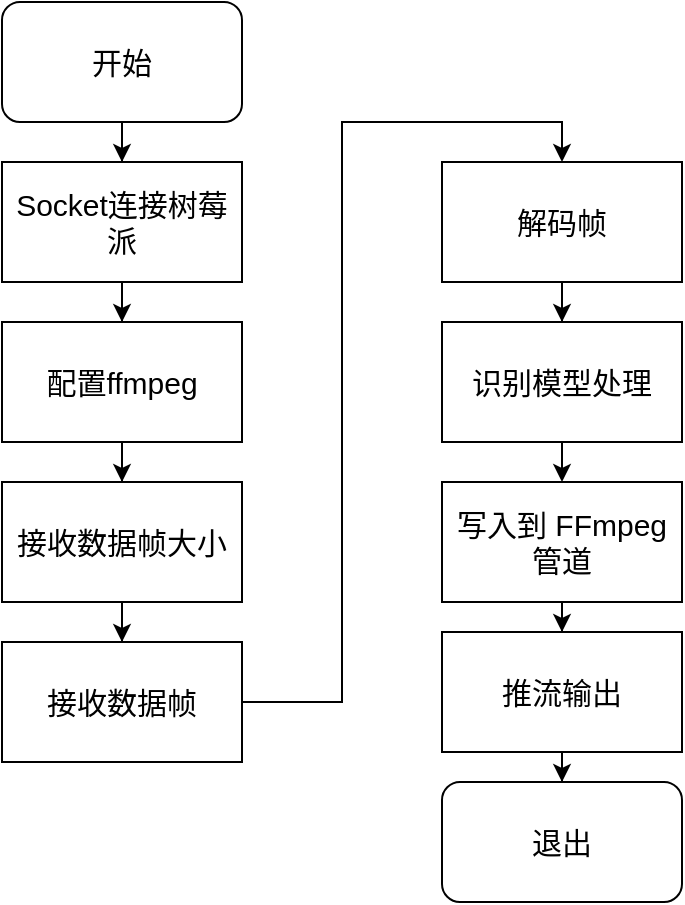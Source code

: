 <mxfile version="27.0.6">
  <diagram name="第 1 页" id="514Md6DXC9hAO1YXlTdL">
    <mxGraphModel dx="973" dy="634" grid="1" gridSize="10" guides="1" tooltips="1" connect="1" arrows="1" fold="1" page="1" pageScale="1" pageWidth="827" pageHeight="1169" math="0" shadow="0">
      <root>
        <mxCell id="0" />
        <mxCell id="1" parent="0" />
        <mxCell id="ZjRWoAaIT7qbtE4063Ie-45" style="edgeStyle=orthogonalEdgeStyle;rounded=0;orthogonalLoop=1;jettySize=auto;html=1;exitX=0.5;exitY=1;exitDx=0;exitDy=0;fontSize=15;" edge="1" parent="1" source="ZjRWoAaIT7qbtE4063Ie-46" target="ZjRWoAaIT7qbtE4063Ie-48">
          <mxGeometry relative="1" as="geometry">
            <mxPoint x="400" y="520" as="targetPoint" />
          </mxGeometry>
        </mxCell>
        <mxCell id="ZjRWoAaIT7qbtE4063Ie-46" value="开始" style="rounded=1;whiteSpace=wrap;html=1;fontSize=15;" vertex="1" parent="1">
          <mxGeometry x="340" y="420" width="120" height="60" as="geometry" />
        </mxCell>
        <mxCell id="ZjRWoAaIT7qbtE4063Ie-47" style="edgeStyle=orthogonalEdgeStyle;rounded=0;orthogonalLoop=1;jettySize=auto;html=1;exitX=0.5;exitY=1;exitDx=0;exitDy=0;fontSize=15;" edge="1" parent="1" source="ZjRWoAaIT7qbtE4063Ie-48" target="ZjRWoAaIT7qbtE4063Ie-50">
          <mxGeometry relative="1" as="geometry">
            <mxPoint x="400" y="600" as="targetPoint" />
          </mxGeometry>
        </mxCell>
        <mxCell id="ZjRWoAaIT7qbtE4063Ie-48" value="Socket连接树莓派" style="rounded=0;whiteSpace=wrap;html=1;fontSize=15;" vertex="1" parent="1">
          <mxGeometry x="340" y="500" width="120" height="60" as="geometry" />
        </mxCell>
        <mxCell id="ZjRWoAaIT7qbtE4063Ie-49" style="edgeStyle=orthogonalEdgeStyle;rounded=0;orthogonalLoop=1;jettySize=auto;html=1;exitX=0.5;exitY=1;exitDx=0;exitDy=0;fontSize=15;" edge="1" parent="1" source="ZjRWoAaIT7qbtE4063Ie-50" target="ZjRWoAaIT7qbtE4063Ie-52">
          <mxGeometry relative="1" as="geometry">
            <mxPoint x="400" y="690" as="targetPoint" />
          </mxGeometry>
        </mxCell>
        <mxCell id="ZjRWoAaIT7qbtE4063Ie-50" value="配置ffmpeg" style="rounded=0;whiteSpace=wrap;html=1;fontSize=15;" vertex="1" parent="1">
          <mxGeometry x="340" y="580" width="120" height="60" as="geometry" />
        </mxCell>
        <mxCell id="ZjRWoAaIT7qbtE4063Ie-51" style="edgeStyle=orthogonalEdgeStyle;rounded=0;orthogonalLoop=1;jettySize=auto;html=1;exitX=0.5;exitY=1;exitDx=0;exitDy=0;fontSize=15;" edge="1" parent="1" source="ZjRWoAaIT7qbtE4063Ie-52" target="ZjRWoAaIT7qbtE4063Ie-54">
          <mxGeometry relative="1" as="geometry">
            <mxPoint x="400" y="760" as="targetPoint" />
          </mxGeometry>
        </mxCell>
        <mxCell id="ZjRWoAaIT7qbtE4063Ie-52" value="接收数据帧大小" style="rounded=0;whiteSpace=wrap;html=1;fontSize=15;" vertex="1" parent="1">
          <mxGeometry x="340" y="660" width="120" height="60" as="geometry" />
        </mxCell>
        <mxCell id="ZjRWoAaIT7qbtE4063Ie-53" style="edgeStyle=orthogonalEdgeStyle;rounded=0;orthogonalLoop=1;jettySize=auto;html=1;exitX=1;exitY=0.5;exitDx=0;exitDy=0;entryX=0.5;entryY=0;entryDx=0;entryDy=0;fontSize=15;" edge="1" parent="1" source="ZjRWoAaIT7qbtE4063Ie-54" target="ZjRWoAaIT7qbtE4063Ie-56">
          <mxGeometry relative="1" as="geometry">
            <mxPoint x="530" y="500" as="targetPoint" />
          </mxGeometry>
        </mxCell>
        <mxCell id="ZjRWoAaIT7qbtE4063Ie-54" value="接收数据帧" style="rounded=0;whiteSpace=wrap;html=1;fontSize=15;" vertex="1" parent="1">
          <mxGeometry x="340" y="740" width="120" height="60" as="geometry" />
        </mxCell>
        <mxCell id="ZjRWoAaIT7qbtE4063Ie-55" style="edgeStyle=orthogonalEdgeStyle;rounded=0;orthogonalLoop=1;jettySize=auto;html=1;exitX=0.5;exitY=1;exitDx=0;exitDy=0;fontSize=15;" edge="1" parent="1" source="ZjRWoAaIT7qbtE4063Ie-56" target="ZjRWoAaIT7qbtE4063Ie-58">
          <mxGeometry relative="1" as="geometry">
            <mxPoint x="640" y="660" as="targetPoint" />
          </mxGeometry>
        </mxCell>
        <mxCell id="ZjRWoAaIT7qbtE4063Ie-56" value="解码帧" style="rounded=0;whiteSpace=wrap;html=1;fontSize=15;" vertex="1" parent="1">
          <mxGeometry x="560" y="500" width="120" height="60" as="geometry" />
        </mxCell>
        <mxCell id="ZjRWoAaIT7qbtE4063Ie-57" style="edgeStyle=orthogonalEdgeStyle;rounded=0;orthogonalLoop=1;jettySize=auto;html=1;exitX=0.5;exitY=1;exitDx=0;exitDy=0;fontSize=15;entryX=0.5;entryY=0;entryDx=0;entryDy=0;" edge="1" parent="1" source="ZjRWoAaIT7qbtE4063Ie-58" target="ZjRWoAaIT7qbtE4063Ie-60">
          <mxGeometry relative="1" as="geometry">
            <mxPoint x="620" y="660" as="targetPoint" />
          </mxGeometry>
        </mxCell>
        <mxCell id="ZjRWoAaIT7qbtE4063Ie-58" value="识别模型处理" style="rounded=0;whiteSpace=wrap;html=1;fontSize=15;" vertex="1" parent="1">
          <mxGeometry x="560" y="580" width="120" height="60" as="geometry" />
        </mxCell>
        <mxCell id="ZjRWoAaIT7qbtE4063Ie-59" style="edgeStyle=orthogonalEdgeStyle;rounded=0;orthogonalLoop=1;jettySize=auto;html=1;exitX=0.5;exitY=1;exitDx=0;exitDy=0;fontSize=15;" edge="1" parent="1" source="ZjRWoAaIT7qbtE4063Ie-60" target="ZjRWoAaIT7qbtE4063Ie-62">
          <mxGeometry relative="1" as="geometry">
            <mxPoint x="620" y="730" as="targetPoint" />
          </mxGeometry>
        </mxCell>
        <mxCell id="ZjRWoAaIT7qbtE4063Ie-60" value="&lt;span&gt;写入到 FFmpeg 管道&lt;/span&gt;" style="rounded=0;whiteSpace=wrap;html=1;fontSize=15;" vertex="1" parent="1">
          <mxGeometry x="560" y="660" width="120" height="60" as="geometry" />
        </mxCell>
        <mxCell id="ZjRWoAaIT7qbtE4063Ie-61" style="edgeStyle=orthogonalEdgeStyle;rounded=0;orthogonalLoop=1;jettySize=auto;html=1;exitX=0.5;exitY=1;exitDx=0;exitDy=0;fontSize=15;" edge="1" parent="1" source="ZjRWoAaIT7qbtE4063Ie-62" target="ZjRWoAaIT7qbtE4063Ie-63">
          <mxGeometry relative="1" as="geometry">
            <mxPoint x="620" y="830" as="targetPoint" />
          </mxGeometry>
        </mxCell>
        <mxCell id="ZjRWoAaIT7qbtE4063Ie-62" value="推流输出" style="rounded=0;whiteSpace=wrap;html=1;fontSize=15;" vertex="1" parent="1">
          <mxGeometry x="560" y="735" width="120" height="60" as="geometry" />
        </mxCell>
        <mxCell id="ZjRWoAaIT7qbtE4063Ie-63" value="退出" style="rounded=1;whiteSpace=wrap;html=1;fontSize=15;" vertex="1" parent="1">
          <mxGeometry x="560" y="810" width="120" height="60" as="geometry" />
        </mxCell>
      </root>
    </mxGraphModel>
  </diagram>
</mxfile>
